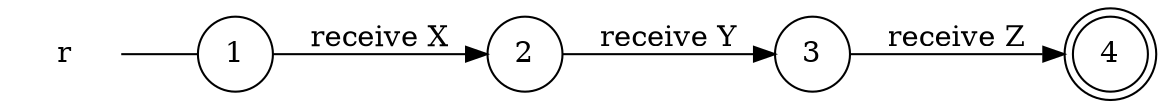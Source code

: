 digraph r {
	rankdir="LR";
	n_0 [label="r", shape="plaintext"];
	n_1 [id="1", shape=circle, label="1"];
	n_0 -> n_1 [arrowhead=none];
	n_2 [id="2", shape=circle, label="3"];
	n_3 [id="4", shape=circle, label="2"];
	n_4 [id="3", shape=doublecircle, label="4"];

	n_1 -> n_3 [id="[$e|0]", label="receive X"];
	n_3 -> n_2 [id="[$e|1]", label="receive Y"];
	n_2 -> n_4 [id="[$e|2]", label="receive Z"];
}

